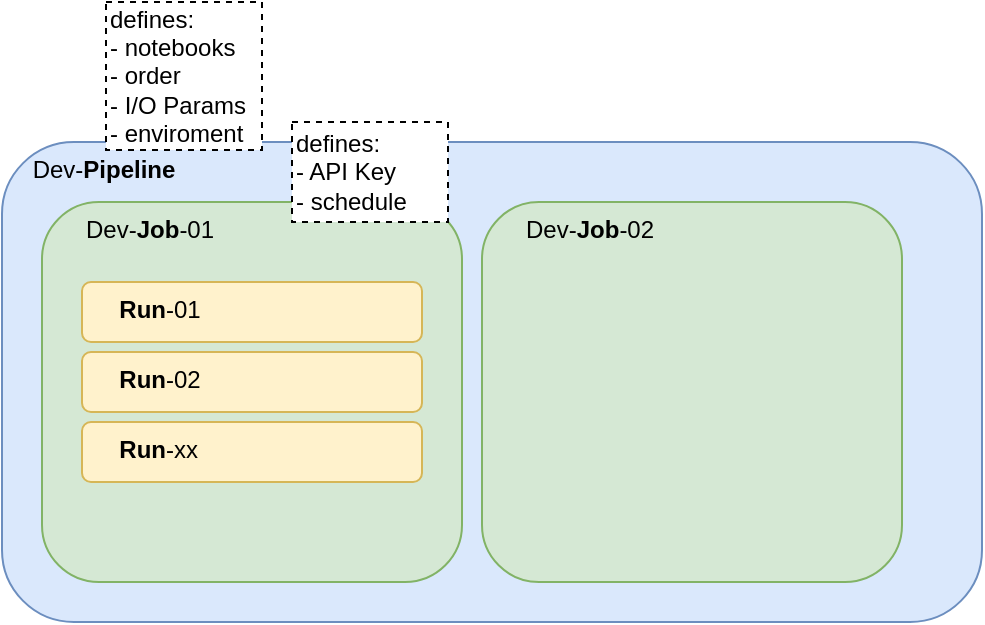 <mxfile version="19.0.3" type="device"><diagram id="4IapIUyub9SaP1KwMTx2" name="Page-1"><mxGraphModel dx="1422" dy="839" grid="1" gridSize="10" guides="1" tooltips="1" connect="1" arrows="1" fold="1" page="1" pageScale="1" pageWidth="850" pageHeight="1100" math="0" shadow="0"><root><mxCell id="0"/><mxCell id="1" parent="0"/><mxCell id="7KXjVfKTKlywtoQH-D_Y-1" value="&amp;nbsp; &amp;nbsp; Dev-&lt;b&gt;Pipeline&lt;/b&gt;" style="rounded=1;whiteSpace=wrap;html=1;align=left;verticalAlign=top;fillColor=#dae8fc;strokeColor=#6c8ebf;" vertex="1" parent="1"><mxGeometry x="280" y="290" width="490" height="240" as="geometry"/></mxCell><mxCell id="7KXjVfKTKlywtoQH-D_Y-2" value="&amp;nbsp; &amp;nbsp; &amp;nbsp; Dev-&lt;b&gt;Job&lt;/b&gt;-01" style="rounded=1;whiteSpace=wrap;html=1;align=left;verticalAlign=top;fillColor=#d5e8d4;strokeColor=#82b366;" vertex="1" parent="1"><mxGeometry x="300" y="320" width="210" height="190" as="geometry"/></mxCell><mxCell id="7KXjVfKTKlywtoQH-D_Y-5" value="&amp;nbsp; &amp;nbsp; &amp;nbsp; Dev-&lt;b&gt;Job&lt;/b&gt;-02" style="rounded=1;whiteSpace=wrap;html=1;align=left;verticalAlign=top;fillColor=#d5e8d4;strokeColor=#82b366;" vertex="1" parent="1"><mxGeometry x="520" y="320" width="210" height="190" as="geometry"/></mxCell><mxCell id="7KXjVfKTKlywtoQH-D_Y-6" value="&amp;nbsp; &amp;nbsp; &amp;nbsp;&lt;b&gt;Run&lt;/b&gt;-01" style="rounded=1;whiteSpace=wrap;html=1;align=left;verticalAlign=top;fillColor=#fff2cc;strokeColor=#d6b656;" vertex="1" parent="1"><mxGeometry x="320" y="360" width="170" height="30" as="geometry"/></mxCell><mxCell id="7KXjVfKTKlywtoQH-D_Y-7" value="&amp;nbsp; &amp;nbsp; &amp;nbsp;&lt;b&gt;Run&lt;/b&gt;-02" style="rounded=1;whiteSpace=wrap;html=1;align=left;verticalAlign=top;fillColor=#fff2cc;strokeColor=#d6b656;" vertex="1" parent="1"><mxGeometry x="320" y="395" width="170" height="30" as="geometry"/></mxCell><mxCell id="7KXjVfKTKlywtoQH-D_Y-8" value="&amp;nbsp; &amp;nbsp; &amp;nbsp;&lt;b&gt;Run&lt;/b&gt;-xx" style="rounded=1;whiteSpace=wrap;html=1;align=left;verticalAlign=top;fillColor=#fff2cc;strokeColor=#d6b656;" vertex="1" parent="1"><mxGeometry x="320" y="430" width="170" height="30" as="geometry"/></mxCell><mxCell id="7KXjVfKTKlywtoQH-D_Y-9" value="defines:&lt;br&gt;&lt;div style=&quot;&quot;&gt;&lt;span style=&quot;background-color: initial;&quot;&gt;- notebooks&lt;/span&gt;&lt;/div&gt;&lt;div style=&quot;&quot;&gt;&lt;span style=&quot;background-color: initial;&quot;&gt;- order&lt;/span&gt;&lt;/div&gt;&lt;div style=&quot;&quot;&gt;- I/O Params&lt;/div&gt;&lt;div style=&quot;&quot;&gt;- enviroment&lt;/div&gt;" style="text;html=1;align=left;verticalAlign=middle;whiteSpace=wrap;rounded=0;dashed=1;strokeColor=default;fillColor=default;" vertex="1" parent="1"><mxGeometry x="332" y="220" width="78" height="74" as="geometry"/></mxCell><mxCell id="7KXjVfKTKlywtoQH-D_Y-12" value="defines:&lt;br&gt;&lt;div style=&quot;&quot;&gt;&lt;span style=&quot;background-color: initial;&quot;&gt;- API Key&lt;/span&gt;&lt;/div&gt;&lt;div style=&quot;&quot;&gt;&lt;span style=&quot;background-color: initial;&quot;&gt;- schedule&lt;/span&gt;&lt;/div&gt;" style="text;html=1;align=left;verticalAlign=middle;whiteSpace=wrap;rounded=0;dashed=1;strokeColor=default;fillColor=default;" vertex="1" parent="1"><mxGeometry x="425" y="280" width="78" height="50" as="geometry"/></mxCell></root></mxGraphModel></diagram></mxfile>